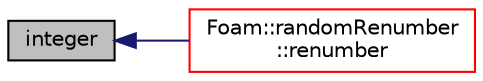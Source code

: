 digraph "integer"
{
  bgcolor="transparent";
  edge [fontname="Helvetica",fontsize="10",labelfontname="Helvetica",labelfontsize="10"];
  node [fontname="Helvetica",fontsize="10",shape=record];
  rankdir="LR";
  Node1 [label="integer",height=0.2,width=0.4,color="black", fillcolor="grey75", style="filled", fontcolor="black"];
  Node1 -> Node2 [dir="back",color="midnightblue",fontsize="10",style="solid",fontname="Helvetica"];
  Node2 [label="Foam::randomRenumber\l::renumber",height=0.2,width=0.4,color="red",URL="$a02112.html#a41d6d1ebe5dfe6dd9a963465a858acb6",tooltip="Return the order in which cells need to be visited, i.e. "];
}
